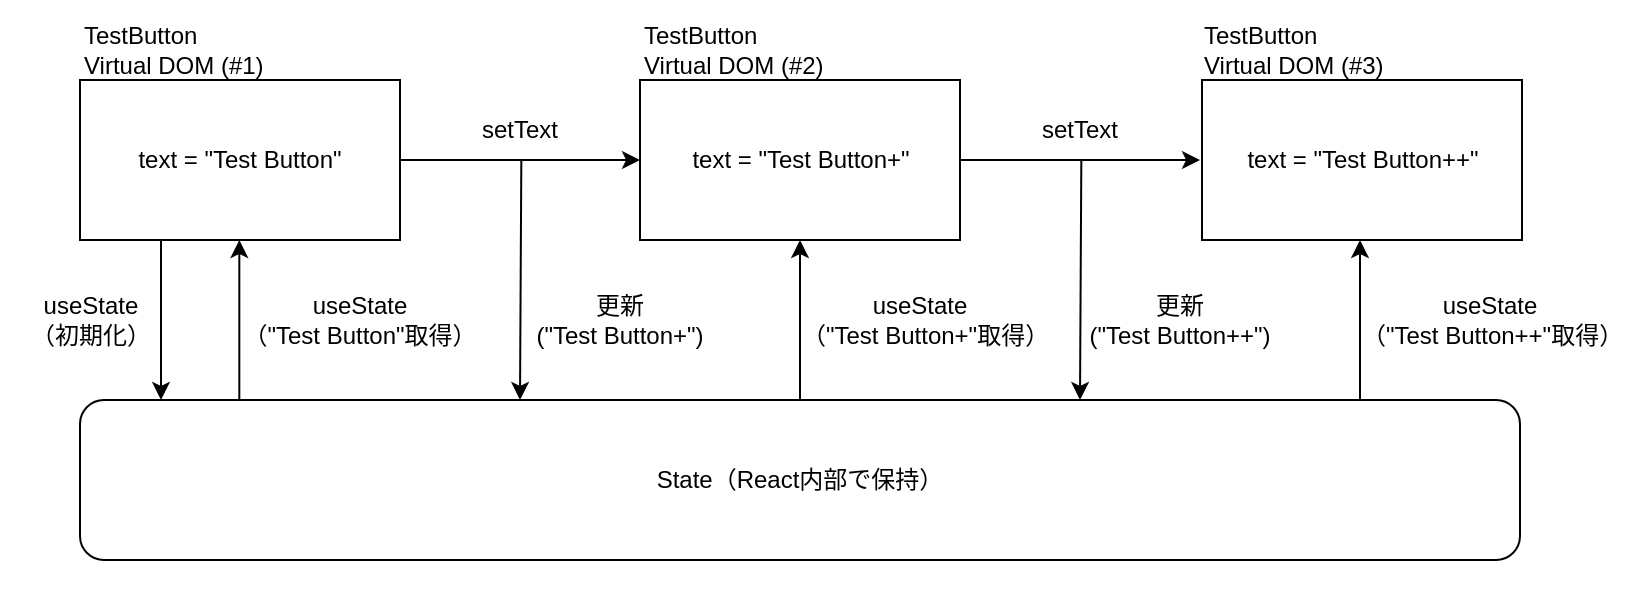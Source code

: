 <mxfile>
    <diagram id="htbzdGqT0cw6U80LLGlp" name="Page-1">
        <mxGraphModel dx="400" dy="315" grid="1" gridSize="10" guides="1" tooltips="1" connect="1" arrows="1" fold="1" page="1" pageScale="1" pageWidth="850" pageHeight="1100" math="0" shadow="0">
            <root>
                <mxCell id="0"/>
                <mxCell id="1" parent="0"/>
                <mxCell id="49" value="" style="rounded=0;whiteSpace=wrap;html=1;strokeColor=none;" vertex="1" parent="1">
                    <mxGeometry y="80" width="820" height="300" as="geometry"/>
                </mxCell>
                <mxCell id="2" value="" style="rounded=0;whiteSpace=wrap;html=1;backgroundOutline=0;labelBackgroundColor=none;" vertex="1" parent="1">
                    <mxGeometry x="40" y="120" width="160" height="80" as="geometry"/>
                </mxCell>
                <mxCell id="3" value="setText" style="text;html=1;align=center;verticalAlign=middle;whiteSpace=wrap;rounded=0;backgroundOutline=0;labelBackgroundColor=none;" vertex="1" parent="1">
                    <mxGeometry x="230" y="130" width="60" height="30" as="geometry"/>
                </mxCell>
                <mxCell id="4" value="text = &quot;Test Button&quot;" style="text;html=1;align=center;verticalAlign=middle;whiteSpace=wrap;rounded=0;backgroundOutline=0;labelBackgroundColor=none;" vertex="1" parent="1">
                    <mxGeometry x="65" y="145" width="110" height="30" as="geometry"/>
                </mxCell>
                <mxCell id="5" value="TestButton&lt;div&gt;Virtual DOM (#1)&lt;/div&gt;" style="text;html=1;align=left;verticalAlign=middle;whiteSpace=wrap;rounded=0;backgroundOutline=0;labelBackgroundColor=none;" vertex="1" parent="1">
                    <mxGeometry x="40" y="90" width="120" height="30" as="geometry"/>
                </mxCell>
                <mxCell id="7" value="" style="rounded=0;whiteSpace=wrap;html=1;backgroundOutline=0;labelBackgroundColor=none;" vertex="1" parent="1">
                    <mxGeometry x="320" y="120" width="160" height="80" as="geometry"/>
                </mxCell>
                <mxCell id="8" value="text = &quot;Test Button+&quot;" style="text;html=1;align=center;verticalAlign=middle;whiteSpace=wrap;rounded=0;backgroundOutline=0;labelBackgroundColor=none;" vertex="1" parent="1">
                    <mxGeometry x="337.5" y="145" width="125" height="30" as="geometry"/>
                </mxCell>
                <mxCell id="10" value="" style="endArrow=classic;html=1;exitX=0.5;exitY=1;exitDx=0;exitDy=0;entryX=0.5;entryY=0;entryDx=0;entryDy=0;backgroundOutline=0;labelBackgroundColor=none;" edge="1" parent="1">
                    <mxGeometry width="50" height="50" relative="1" as="geometry">
                        <mxPoint x="80.5" y="200" as="sourcePoint"/>
                        <mxPoint x="80.5" y="280" as="targetPoint"/>
                    </mxGeometry>
                </mxCell>
                <mxCell id="13" value="" style="rounded=0;whiteSpace=wrap;html=1;backgroundOutline=0;labelBackgroundColor=none;" vertex="1" parent="1">
                    <mxGeometry x="601" y="120" width="160" height="80" as="geometry"/>
                </mxCell>
                <mxCell id="14" value="text = &quot;Test Button++&quot;" style="text;html=1;align=center;verticalAlign=middle;whiteSpace=wrap;rounded=0;backgroundOutline=0;labelBackgroundColor=none;" vertex="1" parent="1">
                    <mxGeometry x="618.5" y="145" width="125" height="30" as="geometry"/>
                </mxCell>
                <mxCell id="15" value="" style="endArrow=classic;html=1;exitX=0.5;exitY=1;exitDx=0;exitDy=0;backgroundOutline=0;labelBackgroundColor=none;" edge="1" parent="1">
                    <mxGeometry width="50" height="50" relative="1" as="geometry">
                        <mxPoint x="260.66" y="160" as="sourcePoint"/>
                        <mxPoint x="260" y="280" as="targetPoint"/>
                    </mxGeometry>
                </mxCell>
                <mxCell id="17" value="TestButton&lt;div&gt;Virtual DOM (#2)&lt;/div&gt;" style="text;html=1;align=left;verticalAlign=middle;whiteSpace=wrap;rounded=0;backgroundOutline=0;labelBackgroundColor=none;" vertex="1" parent="1">
                    <mxGeometry x="320" y="90" width="120" height="30" as="geometry"/>
                </mxCell>
                <mxCell id="18" value="TestButton&lt;div&gt;Virtual DOM (#3)&lt;/div&gt;" style="text;html=1;align=left;verticalAlign=middle;whiteSpace=wrap;rounded=0;backgroundOutline=0;labelBackgroundColor=none;" vertex="1" parent="1">
                    <mxGeometry x="600" y="90" width="120" height="30" as="geometry"/>
                </mxCell>
                <mxCell id="19" value="State（React内部で保持）" style="rounded=1;whiteSpace=wrap;html=1;backgroundOutline=0;labelBackgroundColor=none;" vertex="1" parent="1">
                    <mxGeometry x="40" y="280" width="720" height="80" as="geometry"/>
                </mxCell>
                <mxCell id="21" value="" style="endArrow=classic;html=1;exitX=1;exitY=0.5;exitDx=0;exitDy=0;backgroundOutline=0;labelBackgroundColor=none;" edge="1" parent="1" source="2" target="7">
                    <mxGeometry width="50" height="50" relative="1" as="geometry">
                        <mxPoint x="160" y="240" as="sourcePoint"/>
                        <mxPoint x="350" y="430" as="targetPoint"/>
                    </mxGeometry>
                </mxCell>
                <mxCell id="22" value="" style="endArrow=classic;html=1;entryX=0.75;entryY=1;entryDx=0;entryDy=0;backgroundOutline=0;labelBackgroundColor=none;" edge="1" parent="1">
                    <mxGeometry width="50" height="50" relative="1" as="geometry">
                        <mxPoint x="119.66" y="280" as="sourcePoint"/>
                        <mxPoint x="119.66" y="200" as="targetPoint"/>
                    </mxGeometry>
                </mxCell>
                <mxCell id="23" value="useState&lt;div&gt;（初期化）&lt;/div&gt;" style="text;html=1;align=center;verticalAlign=middle;whiteSpace=wrap;rounded=0;backgroundOutline=0;labelBackgroundColor=none;" vertex="1" parent="1">
                    <mxGeometry x="10" y="225" width="70.5" height="30" as="geometry"/>
                </mxCell>
                <mxCell id="26" value="&lt;div&gt;&lt;font color=&quot;#000000&quot;&gt;useState&lt;/font&gt;&lt;/div&gt;&lt;div&gt;（&quot;Test Button&quot;取得）&lt;/div&gt;" style="text;html=1;align=center;verticalAlign=middle;whiteSpace=wrap;rounded=0;backgroundOutline=0;labelBackgroundColor=none;" vertex="1" parent="1">
                    <mxGeometry x="120" y="225" width="120" height="30" as="geometry"/>
                </mxCell>
                <mxCell id="27" value="更新&lt;div&gt;(&quot;Test Button+&quot;)&lt;/div&gt;" style="text;html=1;align=center;verticalAlign=middle;whiteSpace=wrap;rounded=0;backgroundOutline=0;labelBackgroundColor=none;" vertex="1" parent="1">
                    <mxGeometry x="260" y="225" width="100" height="30" as="geometry"/>
                </mxCell>
                <mxCell id="40" value="" style="endArrow=classic;html=1;entryX=0.75;entryY=1;entryDx=0;entryDy=0;backgroundOutline=0;labelBackgroundColor=none;" edge="1" parent="1">
                    <mxGeometry width="50" height="50" relative="1" as="geometry">
                        <mxPoint x="400" y="280" as="sourcePoint"/>
                        <mxPoint x="400" y="200" as="targetPoint"/>
                    </mxGeometry>
                </mxCell>
                <mxCell id="41" value="&lt;div&gt;&lt;font color=&quot;#000000&quot;&gt;useState&lt;/font&gt;&lt;/div&gt;&lt;div&gt;（&quot;Test Button+&quot;取得）&lt;/div&gt;" style="text;html=1;align=center;verticalAlign=middle;whiteSpace=wrap;rounded=0;backgroundOutline=0;labelBackgroundColor=none;" vertex="1" parent="1">
                    <mxGeometry x="400" y="225" width="120" height="30" as="geometry"/>
                </mxCell>
                <mxCell id="42" value="" style="endArrow=classic;html=1;entryX=0.75;entryY=1;entryDx=0;entryDy=0;backgroundOutline=0;labelBackgroundColor=none;" edge="1" parent="1">
                    <mxGeometry width="50" height="50" relative="1" as="geometry">
                        <mxPoint x="680" y="280" as="sourcePoint"/>
                        <mxPoint x="680" y="200" as="targetPoint"/>
                    </mxGeometry>
                </mxCell>
                <mxCell id="43" value="&lt;div&gt;&lt;font color=&quot;#000000&quot;&gt;useState&lt;/font&gt;&lt;/div&gt;&lt;div&gt;（&quot;Test Button++&quot;取得）&lt;/div&gt;" style="text;html=1;align=center;verticalAlign=middle;whiteSpace=wrap;rounded=0;backgroundOutline=0;labelBackgroundColor=none;" vertex="1" parent="1">
                    <mxGeometry x="680" y="225" width="130" height="30" as="geometry"/>
                </mxCell>
                <mxCell id="44" value="setText" style="text;html=1;align=center;verticalAlign=middle;whiteSpace=wrap;rounded=0;backgroundOutline=0;labelBackgroundColor=none;" vertex="1" parent="1">
                    <mxGeometry x="510" y="130" width="60" height="30" as="geometry"/>
                </mxCell>
                <mxCell id="45" value="" style="endArrow=classic;html=1;exitX=0.5;exitY=1;exitDx=0;exitDy=0;backgroundOutline=0;labelBackgroundColor=none;" edge="1" parent="1">
                    <mxGeometry width="50" height="50" relative="1" as="geometry">
                        <mxPoint x="540.66" y="160" as="sourcePoint"/>
                        <mxPoint x="540" y="280" as="targetPoint"/>
                    </mxGeometry>
                </mxCell>
                <mxCell id="46" value="" style="endArrow=classic;html=1;exitX=1;exitY=0.5;exitDx=0;exitDy=0;backgroundOutline=0;labelBackgroundColor=none;" edge="1" parent="1">
                    <mxGeometry width="50" height="50" relative="1" as="geometry">
                        <mxPoint x="480" y="160" as="sourcePoint"/>
                        <mxPoint x="600" y="160" as="targetPoint"/>
                    </mxGeometry>
                </mxCell>
                <mxCell id="47" value="更新&lt;div&gt;(&quot;Test Button++&quot;)&lt;/div&gt;" style="text;html=1;align=center;verticalAlign=middle;whiteSpace=wrap;rounded=0;backgroundOutline=0;labelBackgroundColor=none;" vertex="1" parent="1">
                    <mxGeometry x="540" y="225" width="100" height="30" as="geometry"/>
                </mxCell>
            </root>
        </mxGraphModel>
    </diagram>
</mxfile>